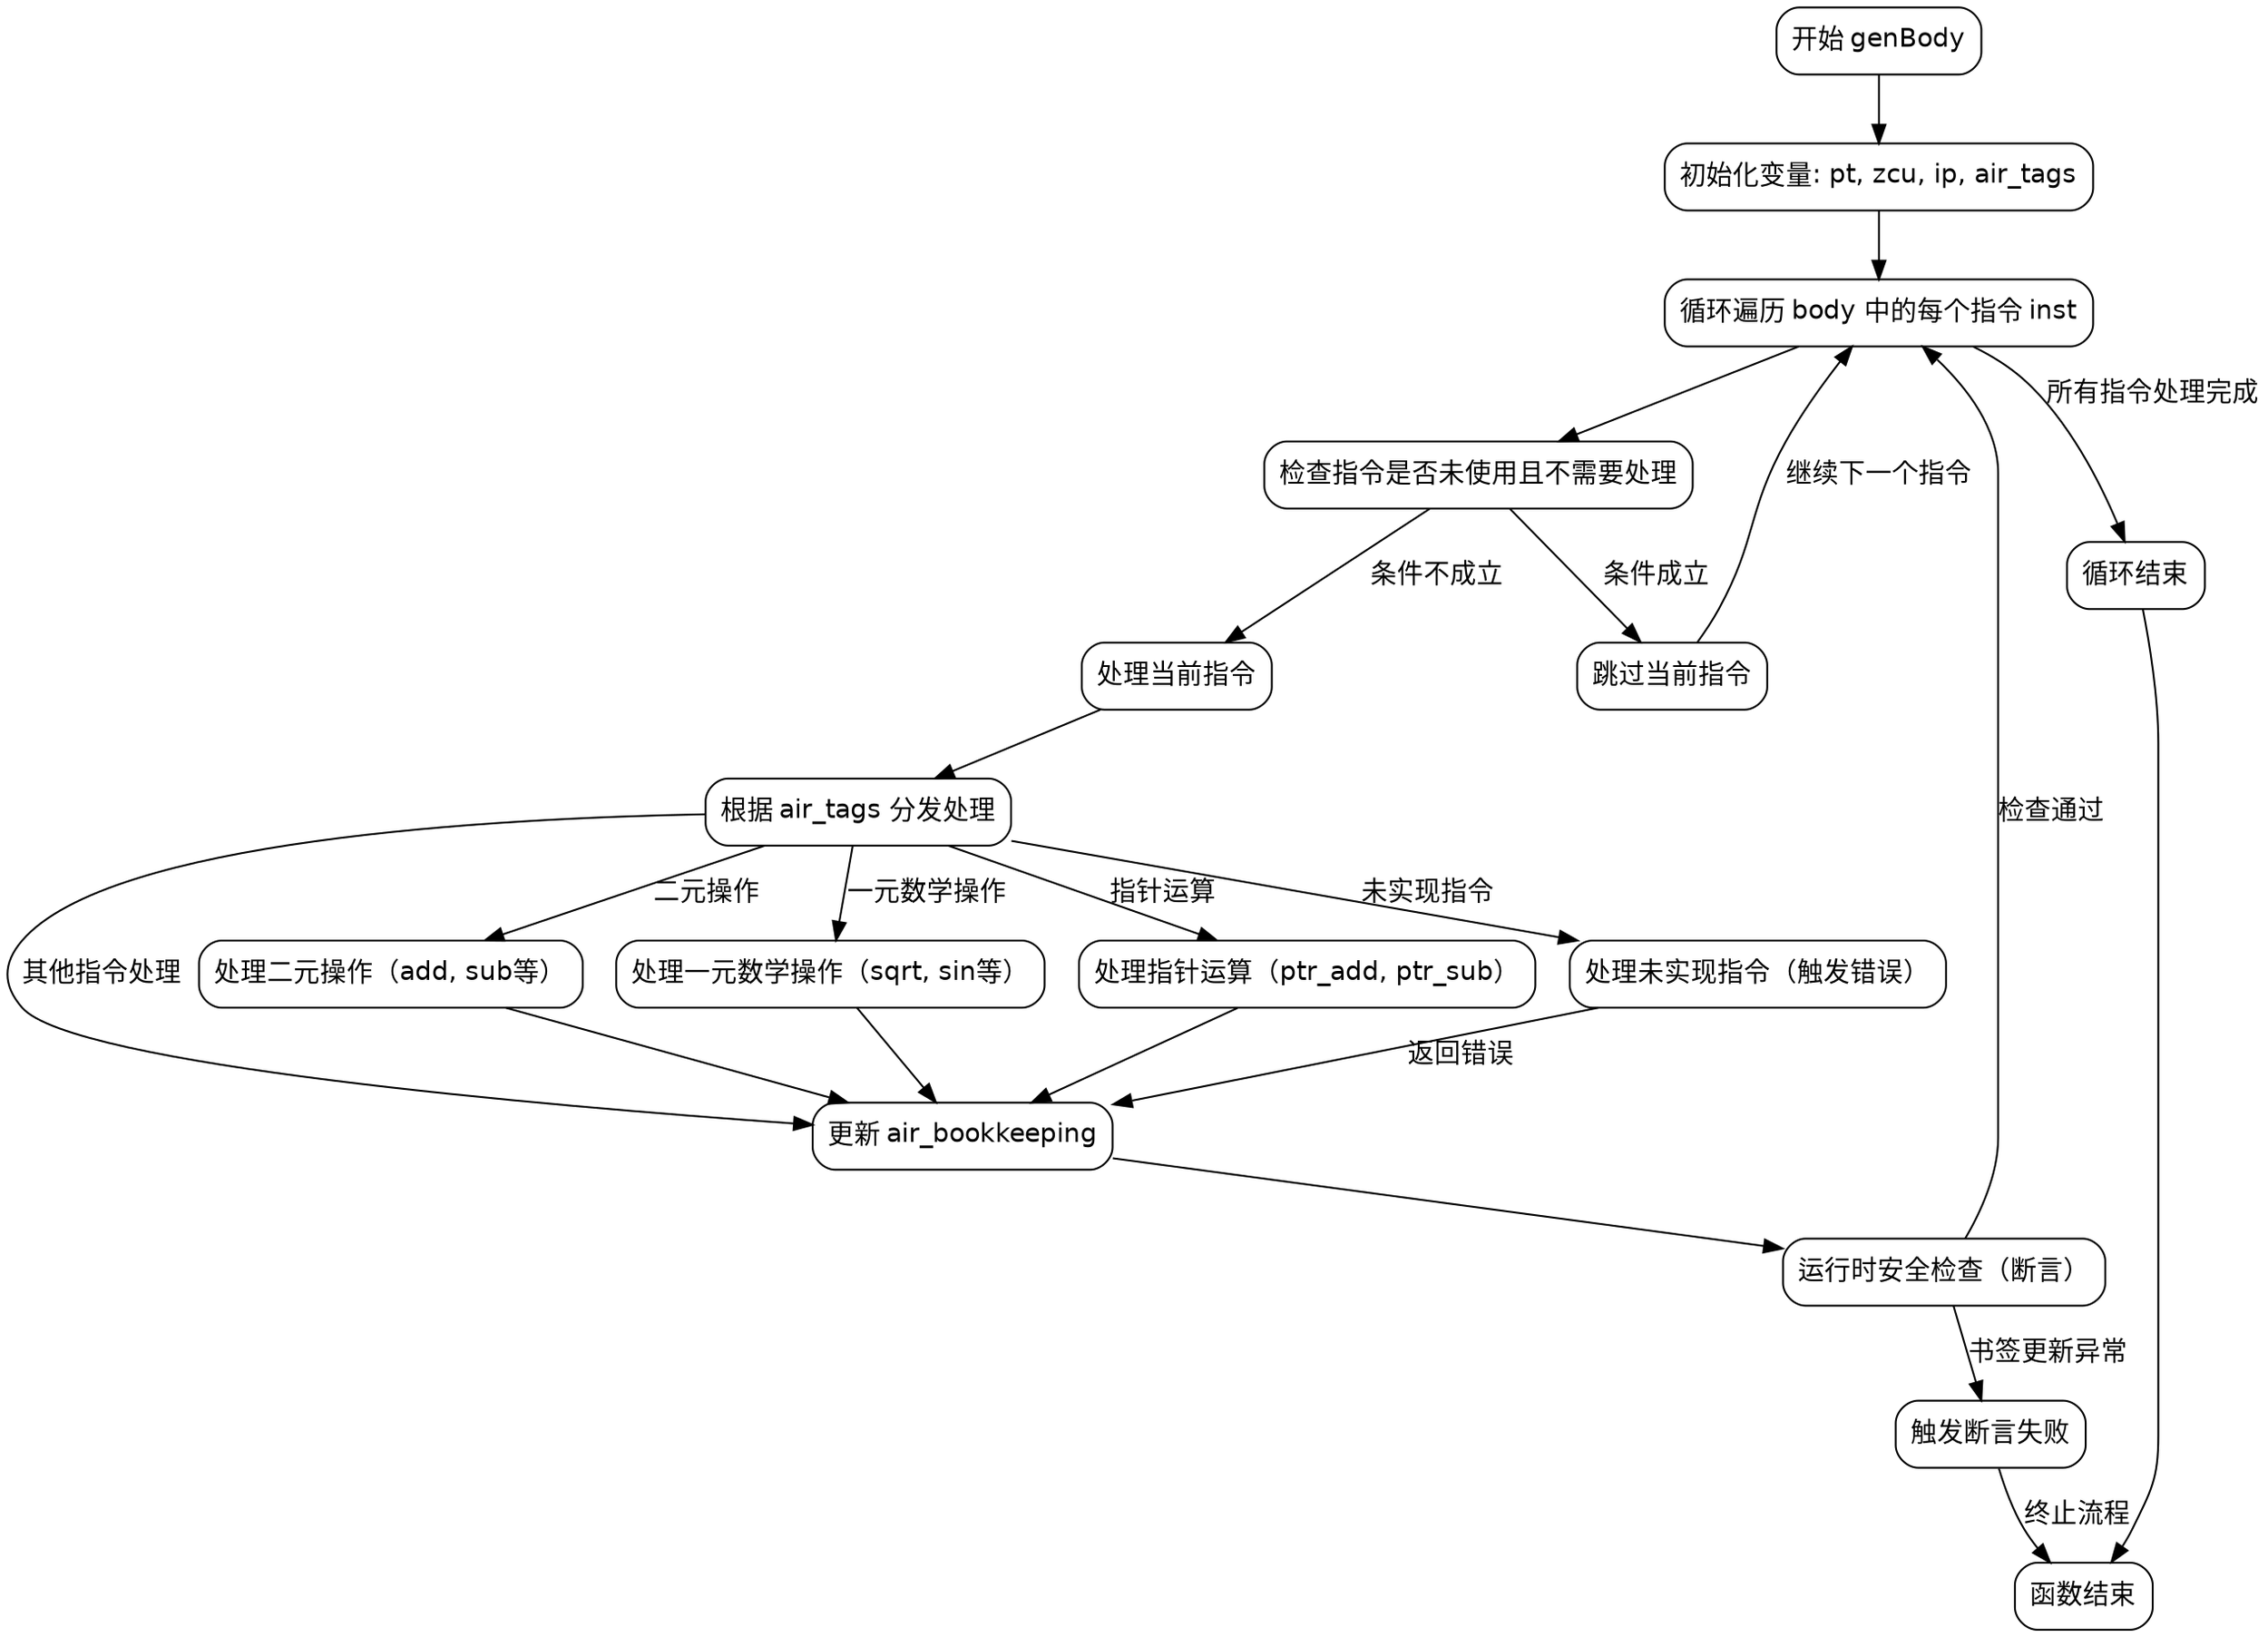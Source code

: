 
digraph flowchart {
    node [shape=rectangle, style="rounded", fontname="Helvetica"];
    edge [fontname="Helvetica"];

    start [label="开始 genBody"];
    init_vars [label="初始化变量: pt, zcu, ip, air_tags"];
    loop_start [label="循环遍历 body 中的每个指令 inst"];
    check_unused [label="检查指令是否未使用且不需要处理"];
    skip_inst [label="跳过当前指令"];
    process_inst [label="处理当前指令"];
    handle_air_tags [label="根据 air_tags 分发处理"];
    handle_bin_op [label="处理二元操作（add, sub等）"];
    handle_unary_math [label="处理一元数学操作（sqrt, sin等）"];
    handle_ptr_arith [label="处理指针运算（ptr_add, ptr_sub）"];
    handle_error [label="处理未实现指令（触发错误）"];
    bookkeeping [label="更新 air_bookkeeping"];
    check_runtime_safety [label="运行时安全检查（断言）"];
    assert_failure [label="触发断言失败"];
    loop_end [label="循环结束"];
    end [label="函数结束"];

    start -> init_vars;
    init_vars -> loop_start;
    loop_start -> check_unused;

    check_unused -> skip_inst [label="条件成立"];
    check_unused -> process_inst [label="条件不成立"];
    skip_inst -> loop_start [label="继续下一个指令"];

    process_inst -> handle_air_tags;
    handle_air_tags -> handle_bin_op [label="二元操作"];
    handle_air_tags -> handle_unary_math [label="一元数学操作"];
    handle_air_tags -> handle_ptr_arith [label="指针运算"];
    handle_air_tags -> handle_error [label="未实现指令"];
    handle_air_tags -> bookkeeping [label="其他指令处理"];

    handle_bin_op -> bookkeeping;
    handle_unary_math -> bookkeeping;
    handle_ptr_arith -> bookkeeping;
    handle_error -> bookkeeping [label="返回错误"];

    bookkeeping -> check_runtime_safety;
    check_runtime_safety -> assert_failure [label="书签更新异常"];
    check_runtime_safety -> loop_start [label="检查通过"];

    loop_start -> loop_end [label="所有指令处理完成"];
    loop_end -> end;
    assert_failure -> end [label="终止流程"];
}
